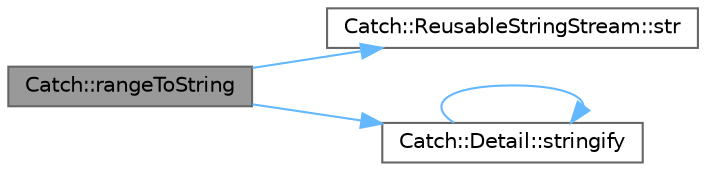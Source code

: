 digraph "Catch::rangeToString"
{
 // LATEX_PDF_SIZE
  bgcolor="transparent";
  edge [fontname=Helvetica,fontsize=10,labelfontname=Helvetica,labelfontsize=10];
  node [fontname=Helvetica,fontsize=10,shape=box,height=0.2,width=0.4];
  rankdir="LR";
  Node1 [id="Node000001",label="Catch::rangeToString",height=0.2,width=0.4,color="gray40", fillcolor="grey60", style="filled", fontcolor="black",tooltip=" "];
  Node1 -> Node2 [id="edge4_Node000001_Node000002",color="steelblue1",style="solid",tooltip=" "];
  Node2 [id="Node000002",label="Catch::ReusableStringStream::str",height=0.2,width=0.4,color="grey40", fillcolor="white", style="filled",URL="$class_catch_1_1_reusable_string_stream.html#a0e9ecf260b2a5d35f4886ef0d51f6270",tooltip=" "];
  Node1 -> Node3 [id="edge5_Node000001_Node000003",color="steelblue1",style="solid",tooltip=" "];
  Node3 [id="Node000003",label="Catch::Detail::stringify",height=0.2,width=0.4,color="grey40", fillcolor="white", style="filled",URL="$namespace_catch_1_1_detail.html#a84aa484e594118061dd09de134a49cf7",tooltip=" "];
  Node3 -> Node3 [id="edge6_Node000003_Node000003",color="steelblue1",style="solid",tooltip=" "];
}
